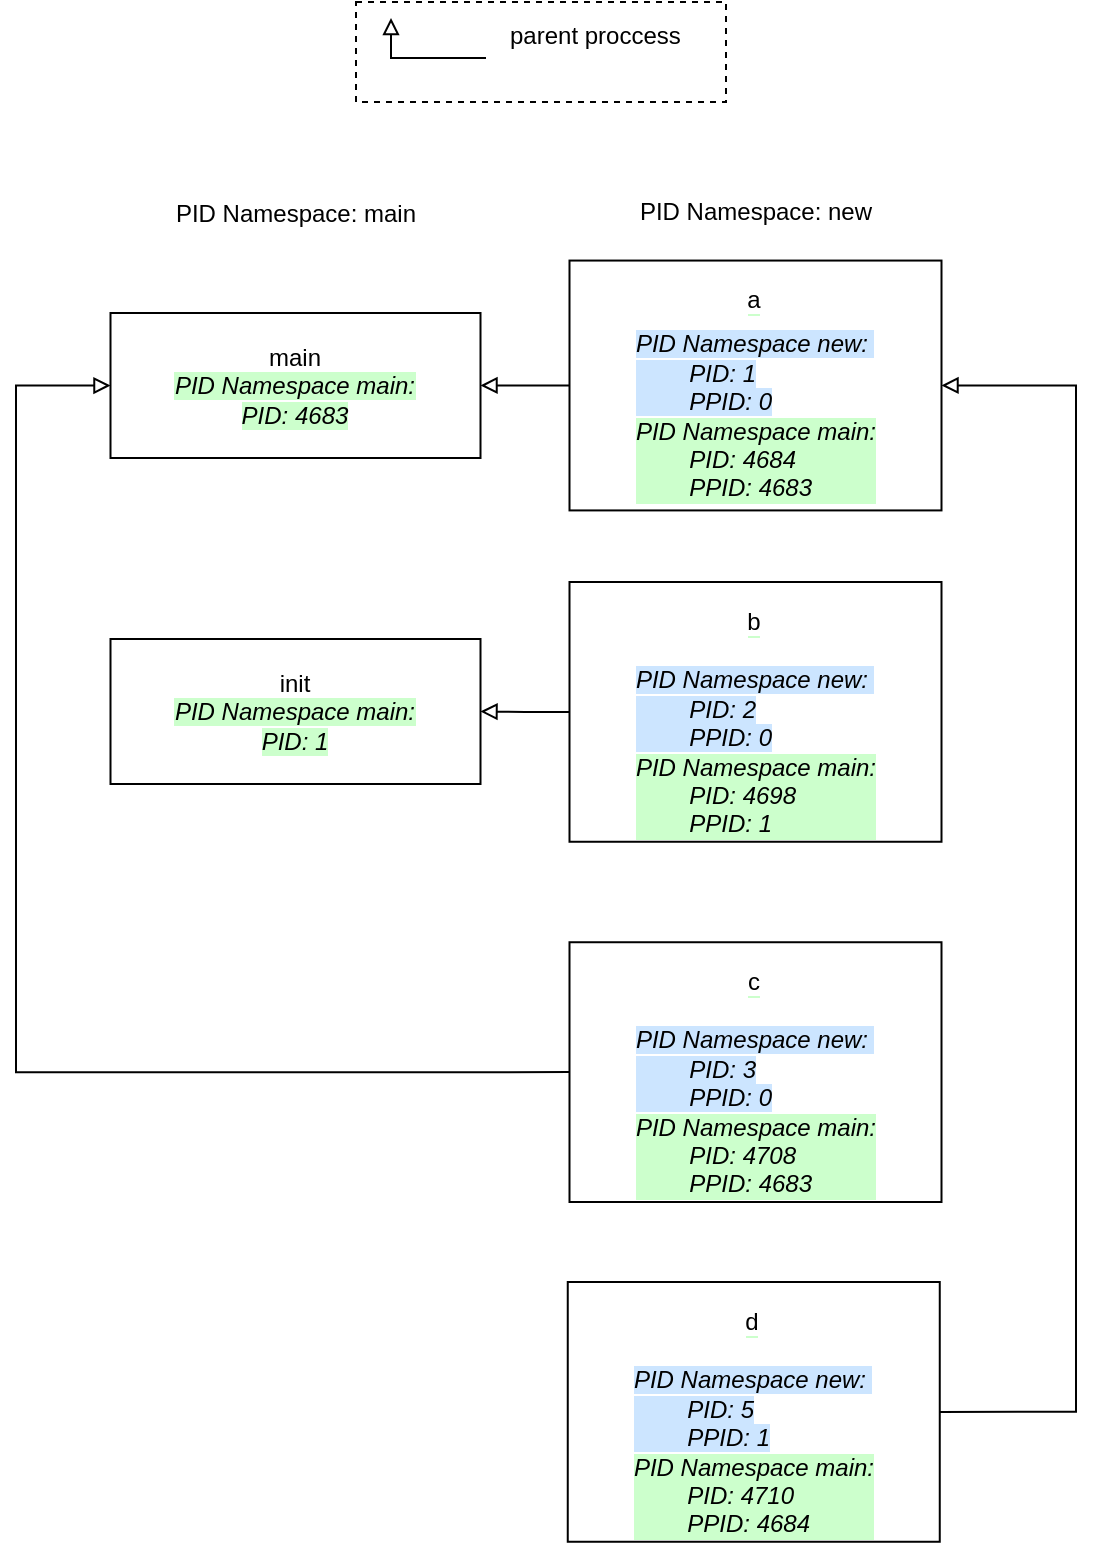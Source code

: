 <mxfile>
    <diagram id="uYJFZ_60_HJJ-vtOUY0J" name="proccess-tree-and-operate">
        <mxGraphModel dx="706" dy="897" grid="1" gridSize="10" guides="1" tooltips="1" connect="1" arrows="1" fold="1" page="1" pageScale="1" pageWidth="827" pageHeight="1169" background="#ffffff" math="0" shadow="0">
            <root>
                <mxCell id="UVgFr4VgrDs2HpoLc4kV-0"/>
                <mxCell id="UVgFr4VgrDs2HpoLc4kV-1" parent="UVgFr4VgrDs2HpoLc4kV-0"/>
                <mxCell id="radDfmzUJBzaBCt03nPj-68" value="" style="rounded=0;whiteSpace=wrap;html=1;labelBackgroundColor=#FFCCE6;fontColor=#CCFFCC;dashed=1;" parent="UVgFr4VgrDs2HpoLc4kV-1" vertex="1">
                    <mxGeometry x="190" y="40" width="185" height="50" as="geometry"/>
                </mxCell>
                <mxCell id="radDfmzUJBzaBCt03nPj-67" style="edgeStyle=orthogonalEdgeStyle;rounded=0;html=1;entryX=0.5;entryY=1;entryDx=0;entryDy=0;fontColor=#CCFFCC;endArrow=block;endFill=0;" parent="UVgFr4VgrDs2HpoLc4kV-1" edge="1">
                    <mxGeometry relative="1" as="geometry">
                        <mxPoint x="255" y="68" as="sourcePoint"/>
                        <mxPoint x="207.5" y="48" as="targetPoint"/>
                        <Array as="points">
                            <mxPoint x="208" y="68"/>
                        </Array>
                    </mxGeometry>
                </mxCell>
                <mxCell id="radDfmzUJBzaBCt03nPj-69" value="parent proccess" style="text;html=1;strokeColor=none;fillColor=none;align=left;verticalAlign=middle;whiteSpace=wrap;rounded=0;dashed=1;labelBackgroundColor=#FFFFFF;fontColor=#000000;" parent="UVgFr4VgrDs2HpoLc4kV-1" vertex="1">
                    <mxGeometry x="265" y="43" width="104.5" height="27" as="geometry"/>
                </mxCell>
                <mxCell id="radDfmzUJBzaBCt03nPj-121" value="PID Namespace: main" style="text;html=1;strokeColor=none;fillColor=none;align=center;verticalAlign=middle;whiteSpace=wrap;rounded=0;" parent="UVgFr4VgrDs2HpoLc4kV-1" vertex="1">
                    <mxGeometry x="84.75" y="130.5" width="150" height="30" as="geometry"/>
                </mxCell>
                <mxCell id="radDfmzUJBzaBCt03nPj-122" value="PID Namespace: new" style="text;html=1;strokeColor=none;fillColor=none;align=center;verticalAlign=middle;whiteSpace=wrap;rounded=0;" parent="UVgFr4VgrDs2HpoLc4kV-1" vertex="1">
                    <mxGeometry x="314.75" y="130" width="150" height="30" as="geometry"/>
                </mxCell>
                <mxCell id="radDfmzUJBzaBCt03nPj-123" value="main&lt;br&gt;&lt;i style=&quot;text-align: left ; background-color: rgb(204 , 255 , 204)&quot;&gt;PID Namespace main: &lt;br&gt;PID: 4683&lt;/i&gt;" style="rounded=0;whiteSpace=wrap;html=1;" parent="UVgFr4VgrDs2HpoLc4kV-1" vertex="1">
                    <mxGeometry x="67.25" y="195.5" width="185" height="72.5" as="geometry"/>
                </mxCell>
                <mxCell id="radDfmzUJBzaBCt03nPj-124" style="edgeStyle=orthogonalEdgeStyle;rounded=0;html=1;exitX=0;exitY=0.5;exitDx=0;exitDy=0;entryX=1;entryY=0.5;entryDx=0;entryDy=0;fontColor=#CCFFCC;endArrow=block;endFill=0;" parent="UVgFr4VgrDs2HpoLc4kV-1" source="radDfmzUJBzaBCt03nPj-125" target="radDfmzUJBzaBCt03nPj-123" edge="1">
                    <mxGeometry relative="1" as="geometry">
                        <mxPoint x="252.25" y="251.75" as="targetPoint"/>
                    </mxGeometry>
                </mxCell>
                <mxCell id="radDfmzUJBzaBCt03nPj-125" value="" style="rounded=0;whiteSpace=wrap;html=1;" parent="UVgFr4VgrDs2HpoLc4kV-1" vertex="1">
                    <mxGeometry x="296.75" y="169.28" width="186" height="124.93" as="geometry"/>
                </mxCell>
                <mxCell id="radDfmzUJBzaBCt03nPj-127" style="edgeStyle=orthogonalEdgeStyle;rounded=0;html=1;entryX=1;entryY=0.5;entryDx=0;entryDy=0;fontColor=#CCFFCC;endArrow=block;endFill=0;" parent="UVgFr4VgrDs2HpoLc4kV-1" source="radDfmzUJBzaBCt03nPj-129" target="radDfmzUJBzaBCt03nPj-135" edge="1">
                    <mxGeometry relative="1" as="geometry"/>
                </mxCell>
                <mxCell id="radDfmzUJBzaBCt03nPj-129" value="" style="rounded=0;whiteSpace=wrap;html=1;" parent="UVgFr4VgrDs2HpoLc4kV-1" vertex="1">
                    <mxGeometry x="296.75" y="330" width="186" height="129.88" as="geometry"/>
                </mxCell>
                <mxCell id="radDfmzUJBzaBCt03nPj-135" value="init&lt;br&gt;&lt;i style=&quot;text-align: left ; background-color: rgb(204 , 255 , 204)&quot;&gt;PID Namespace main: &lt;br&gt;PID: 1&lt;/i&gt;" style="rounded=0;whiteSpace=wrap;html=1;" parent="UVgFr4VgrDs2HpoLc4kV-1" vertex="1">
                    <mxGeometry x="67.25" y="358.5" width="185" height="72.5" as="geometry"/>
                </mxCell>
                <mxCell id="1" style="edgeStyle=orthogonalEdgeStyle;html=1;exitX=0;exitY=0.5;exitDx=0;exitDy=0;entryX=0;entryY=0.5;entryDx=0;entryDy=0;endArrow=block;endFill=0;rounded=0;" parent="UVgFr4VgrDs2HpoLc4kV-1" source="14" target="radDfmzUJBzaBCt03nPj-123" edge="1">
                    <mxGeometry relative="1" as="geometry">
                        <Array as="points">
                            <mxPoint x="20" y="575"/>
                            <mxPoint x="20" y="232"/>
                        </Array>
                    </mxGeometry>
                </mxCell>
                <mxCell id="3" style="edgeStyle=orthogonalEdgeStyle;rounded=0;html=1;exitX=1;exitY=0.5;exitDx=0;exitDy=0;entryX=1;entryY=0.5;entryDx=0;entryDy=0;endArrow=block;endFill=0;" parent="UVgFr4VgrDs2HpoLc4kV-1" source="17" target="radDfmzUJBzaBCt03nPj-125" edge="1">
                    <mxGeometry relative="1" as="geometry">
                        <Array as="points">
                            <mxPoint x="550" y="745"/>
                            <mxPoint x="550" y="232"/>
                        </Array>
                        <mxPoint x="706" y="823.625" as="sourcePoint"/>
                    </mxGeometry>
                </mxCell>
                <mxCell id="4" value="&lt;div style=&quot;text-align: left&quot;&gt;&lt;i style=&quot;background-color: rgb(204 , 229 , 255)&quot;&gt;PID Namespace new:&amp;nbsp;&lt;/i&gt;&lt;/div&gt;&lt;div style=&quot;text-align: left&quot;&gt;&lt;i style=&quot;background-color: rgb(204 , 229 , 255)&quot;&gt;&lt;span style=&quot;white-space: pre&quot;&gt;&#9;&lt;/span&gt;PID: 1&lt;/i&gt;&lt;/div&gt;&lt;div style=&quot;text-align: left&quot;&gt;&lt;i style=&quot;background-color: rgb(204 , 229 , 255)&quot;&gt;&lt;span style=&quot;white-space: pre&quot;&gt;&#9;&lt;/span&gt;PPID: 0&lt;br&gt;&lt;/i&gt;&lt;/div&gt;&lt;i&gt;&lt;div style=&quot;text-align: left ; background-color: rgb(204 , 255 , 204)&quot;&gt;&lt;i&gt;PID Namespace main:&lt;/i&gt;&lt;/div&gt;&lt;div style=&quot;text-align: left ; background-color: rgb(204 , 255 , 204)&quot;&gt;&lt;i&gt;&lt;span style=&quot;white-space: pre&quot;&gt;&#9;&lt;/span&gt;PID: 4684&lt;/i&gt;&lt;/div&gt;&lt;div style=&quot;text-align: left ; background-color: rgb(204 , 255 , 204)&quot;&gt;&lt;i&gt;&lt;span style=&quot;white-space: pre&quot;&gt;&#9;&lt;/span&gt;PPID: 4683&lt;br&gt;&lt;/i&gt;&lt;/div&gt;&lt;/i&gt;" style="text;html=1;strokeColor=none;fillColor=none;align=center;verticalAlign=middle;whiteSpace=wrap;rounded=0;" vertex="1" parent="UVgFr4VgrDs2HpoLc4kV-1">
                    <mxGeometry x="279.75" y="231.74" width="220" height="30" as="geometry"/>
                </mxCell>
                <mxCell id="10" value="&lt;span style=&quot;background-color: rgb(255 , 255 , 255)&quot;&gt;a&lt;/span&gt;" style="text;html=1;strokeColor=none;fillColor=none;align=center;verticalAlign=middle;whiteSpace=wrap;rounded=0;labelBackgroundColor=#CCFFCC;" vertex="1" parent="UVgFr4VgrDs2HpoLc4kV-1">
                    <mxGeometry x="358.88" y="179.28" width="60" height="20" as="geometry"/>
                </mxCell>
                <mxCell id="12" value="&lt;div style=&quot;text-align: left&quot;&gt;&lt;i style=&quot;background-color: rgb(204 , 229 , 255)&quot;&gt;PID Namespace new:&amp;nbsp;&lt;/i&gt;&lt;/div&gt;&lt;div style=&quot;text-align: left&quot;&gt;&lt;i style=&quot;background-color: rgb(204 , 229 , 255)&quot;&gt;&lt;span style=&quot;white-space: pre&quot;&gt;&#9;&lt;/span&gt;PID: 2&lt;/i&gt;&lt;/div&gt;&lt;div style=&quot;text-align: left&quot;&gt;&lt;i style=&quot;background-color: rgb(204 , 229 , 255)&quot;&gt;&lt;span style=&quot;white-space: pre&quot;&gt;&#9;&lt;/span&gt;PPID: 0&lt;br&gt;&lt;/i&gt;&lt;/div&gt;&lt;i&gt;&lt;div style=&quot;text-align: left ; background-color: rgb(204 , 255 , 204)&quot;&gt;&lt;i&gt;PID Namespace main:&lt;/i&gt;&lt;/div&gt;&lt;div style=&quot;text-align: left ; background-color: rgb(204 , 255 , 204)&quot;&gt;&lt;i&gt;&lt;span style=&quot;white-space: pre&quot;&gt;&#9;&lt;/span&gt;PID: 4698&lt;/i&gt;&lt;/div&gt;&lt;div style=&quot;text-align: left ; background-color: rgb(204 , 255 , 204)&quot;&gt;&lt;i&gt;&lt;span style=&quot;white-space: pre&quot;&gt;&#9;&lt;/span&gt;PPID: 1&lt;br&gt;&lt;/i&gt;&lt;/div&gt;&lt;/i&gt;" style="text;html=1;strokeColor=none;fillColor=none;align=center;verticalAlign=middle;whiteSpace=wrap;rounded=0;" vertex="1" parent="UVgFr4VgrDs2HpoLc4kV-1">
                    <mxGeometry x="279.75" y="400" width="220" height="30" as="geometry"/>
                </mxCell>
                <mxCell id="13" value="&lt;span style=&quot;background-color: rgb(255 , 255 , 255)&quot;&gt;b&lt;/span&gt;" style="text;html=1;strokeColor=none;fillColor=none;align=center;verticalAlign=middle;whiteSpace=wrap;rounded=0;labelBackgroundColor=#CCFFCC;" vertex="1" parent="UVgFr4VgrDs2HpoLc4kV-1">
                    <mxGeometry x="358.88" y="340" width="60" height="20" as="geometry"/>
                </mxCell>
                <mxCell id="14" value="" style="rounded=0;whiteSpace=wrap;html=1;" vertex="1" parent="UVgFr4VgrDs2HpoLc4kV-1">
                    <mxGeometry x="296.75" y="510.12" width="186" height="129.88" as="geometry"/>
                </mxCell>
                <mxCell id="15" value="&lt;div style=&quot;text-align: left&quot;&gt;&lt;i style=&quot;background-color: rgb(204 , 229 , 255)&quot;&gt;PID Namespace new:&amp;nbsp;&lt;/i&gt;&lt;/div&gt;&lt;div style=&quot;text-align: left&quot;&gt;&lt;i style=&quot;background-color: rgb(204 , 229 , 255)&quot;&gt;&lt;span style=&quot;white-space: pre&quot;&gt;&#9;&lt;/span&gt;PID: 3&lt;/i&gt;&lt;/div&gt;&lt;div style=&quot;text-align: left&quot;&gt;&lt;i style=&quot;background-color: rgb(204 , 229 , 255)&quot;&gt;&lt;span style=&quot;white-space: pre&quot;&gt;&#9;&lt;/span&gt;PPID: 0&lt;br&gt;&lt;/i&gt;&lt;/div&gt;&lt;i&gt;&lt;div style=&quot;text-align: left ; background-color: rgb(204 , 255 , 204)&quot;&gt;&lt;i&gt;PID Namespace main:&lt;/i&gt;&lt;/div&gt;&lt;div style=&quot;text-align: left ; background-color: rgb(204 , 255 , 204)&quot;&gt;&lt;i&gt;&lt;span style=&quot;white-space: pre&quot;&gt;&#9;&lt;/span&gt;PID: 4708&lt;/i&gt;&lt;/div&gt;&lt;div style=&quot;text-align: left ; background-color: rgb(204 , 255 , 204)&quot;&gt;&lt;i&gt;&lt;span style=&quot;white-space: pre&quot;&gt;&#9;&lt;/span&gt;PPID: 4683&lt;br&gt;&lt;/i&gt;&lt;/div&gt;&lt;/i&gt;" style="text;html=1;strokeColor=none;fillColor=none;align=center;verticalAlign=middle;whiteSpace=wrap;rounded=0;" vertex="1" parent="UVgFr4VgrDs2HpoLc4kV-1">
                    <mxGeometry x="279.75" y="580.12" width="220" height="30" as="geometry"/>
                </mxCell>
                <mxCell id="16" value="&lt;span style=&quot;background-color: rgb(255 , 255 , 255)&quot;&gt;c&lt;/span&gt;" style="text;html=1;strokeColor=none;fillColor=none;align=center;verticalAlign=middle;whiteSpace=wrap;rounded=0;labelBackgroundColor=#CCFFCC;" vertex="1" parent="UVgFr4VgrDs2HpoLc4kV-1">
                    <mxGeometry x="358.88" y="520.12" width="60" height="20" as="geometry"/>
                </mxCell>
                <mxCell id="17" value="" style="rounded=0;whiteSpace=wrap;html=1;" vertex="1" parent="UVgFr4VgrDs2HpoLc4kV-1">
                    <mxGeometry x="295.88" y="680" width="186" height="129.88" as="geometry"/>
                </mxCell>
                <mxCell id="18" value="&lt;div style=&quot;text-align: left&quot;&gt;&lt;i style=&quot;background-color: rgb(204 , 229 , 255)&quot;&gt;PID Namespace new:&amp;nbsp;&lt;/i&gt;&lt;/div&gt;&lt;div style=&quot;text-align: left&quot;&gt;&lt;i style=&quot;background-color: rgb(204 , 229 , 255)&quot;&gt;&lt;span style=&quot;white-space: pre&quot;&gt;&#9;&lt;/span&gt;PID: 5&lt;/i&gt;&lt;/div&gt;&lt;div style=&quot;text-align: left&quot;&gt;&lt;i style=&quot;background-color: rgb(204 , 229 , 255)&quot;&gt;&lt;span style=&quot;white-space: pre&quot;&gt;&#9;&lt;/span&gt;PPID: 1&lt;br&gt;&lt;/i&gt;&lt;/div&gt;&lt;i&gt;&lt;div style=&quot;text-align: left ; background-color: rgb(204 , 255 , 204)&quot;&gt;&lt;i&gt;PID Namespace main:&lt;/i&gt;&lt;/div&gt;&lt;div style=&quot;text-align: left ; background-color: rgb(204 , 255 , 204)&quot;&gt;&lt;i&gt;&lt;span style=&quot;white-space: pre&quot;&gt;&#9;&lt;/span&gt;PID: 4710&lt;/i&gt;&lt;/div&gt;&lt;div style=&quot;text-align: left ; background-color: rgb(204 , 255 , 204)&quot;&gt;&lt;i&gt;&lt;span style=&quot;white-space: pre&quot;&gt;&#9;&lt;/span&gt;PPID: 4684&lt;br&gt;&lt;/i&gt;&lt;/div&gt;&lt;/i&gt;" style="text;html=1;strokeColor=none;fillColor=none;align=center;verticalAlign=middle;whiteSpace=wrap;rounded=0;" vertex="1" parent="UVgFr4VgrDs2HpoLc4kV-1">
                    <mxGeometry x="278.88" y="750" width="220" height="30" as="geometry"/>
                </mxCell>
                <mxCell id="19" value="&lt;span style=&quot;background-color: rgb(255 , 255 , 255)&quot;&gt;d&lt;/span&gt;" style="text;html=1;strokeColor=none;fillColor=none;align=center;verticalAlign=middle;whiteSpace=wrap;rounded=0;labelBackgroundColor=#CCFFCC;" vertex="1" parent="UVgFr4VgrDs2HpoLc4kV-1">
                    <mxGeometry x="358.01" y="690" width="60" height="20" as="geometry"/>
                </mxCell>
            </root>
        </mxGraphModel>
    </diagram>
</mxfile>